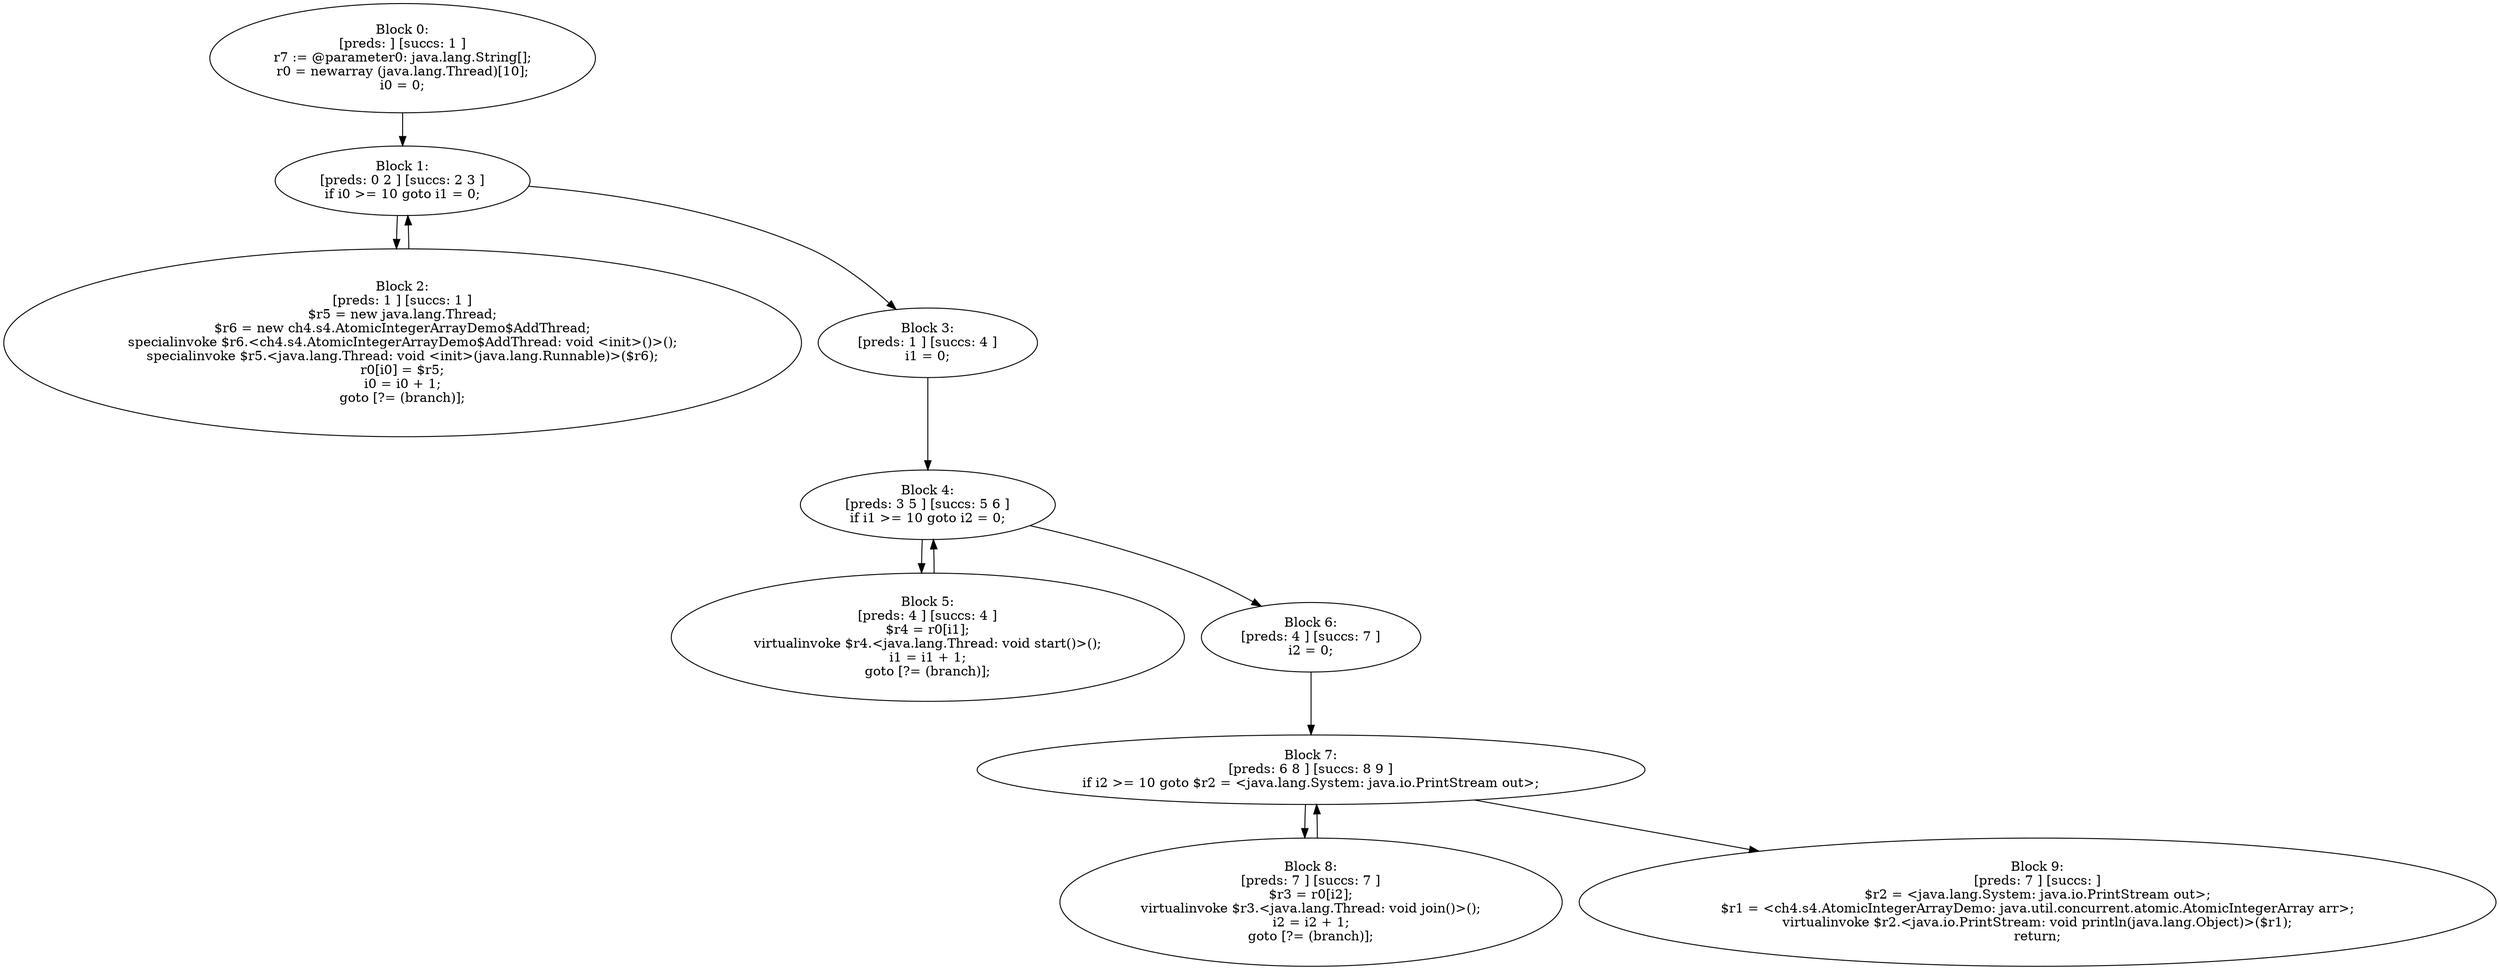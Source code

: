 digraph "unitGraph" {
    "Block 0:
[preds: ] [succs: 1 ]
r7 := @parameter0: java.lang.String[];
r0 = newarray (java.lang.Thread)[10];
i0 = 0;
"
    "Block 1:
[preds: 0 2 ] [succs: 2 3 ]
if i0 >= 10 goto i1 = 0;
"
    "Block 2:
[preds: 1 ] [succs: 1 ]
$r5 = new java.lang.Thread;
$r6 = new ch4.s4.AtomicIntegerArrayDemo$AddThread;
specialinvoke $r6.<ch4.s4.AtomicIntegerArrayDemo$AddThread: void <init>()>();
specialinvoke $r5.<java.lang.Thread: void <init>(java.lang.Runnable)>($r6);
r0[i0] = $r5;
i0 = i0 + 1;
goto [?= (branch)];
"
    "Block 3:
[preds: 1 ] [succs: 4 ]
i1 = 0;
"
    "Block 4:
[preds: 3 5 ] [succs: 5 6 ]
if i1 >= 10 goto i2 = 0;
"
    "Block 5:
[preds: 4 ] [succs: 4 ]
$r4 = r0[i1];
virtualinvoke $r4.<java.lang.Thread: void start()>();
i1 = i1 + 1;
goto [?= (branch)];
"
    "Block 6:
[preds: 4 ] [succs: 7 ]
i2 = 0;
"
    "Block 7:
[preds: 6 8 ] [succs: 8 9 ]
if i2 >= 10 goto $r2 = <java.lang.System: java.io.PrintStream out>;
"
    "Block 8:
[preds: 7 ] [succs: 7 ]
$r3 = r0[i2];
virtualinvoke $r3.<java.lang.Thread: void join()>();
i2 = i2 + 1;
goto [?= (branch)];
"
    "Block 9:
[preds: 7 ] [succs: ]
$r2 = <java.lang.System: java.io.PrintStream out>;
$r1 = <ch4.s4.AtomicIntegerArrayDemo: java.util.concurrent.atomic.AtomicIntegerArray arr>;
virtualinvoke $r2.<java.io.PrintStream: void println(java.lang.Object)>($r1);
return;
"
    "Block 0:
[preds: ] [succs: 1 ]
r7 := @parameter0: java.lang.String[];
r0 = newarray (java.lang.Thread)[10];
i0 = 0;
"->"Block 1:
[preds: 0 2 ] [succs: 2 3 ]
if i0 >= 10 goto i1 = 0;
";
    "Block 1:
[preds: 0 2 ] [succs: 2 3 ]
if i0 >= 10 goto i1 = 0;
"->"Block 2:
[preds: 1 ] [succs: 1 ]
$r5 = new java.lang.Thread;
$r6 = new ch4.s4.AtomicIntegerArrayDemo$AddThread;
specialinvoke $r6.<ch4.s4.AtomicIntegerArrayDemo$AddThread: void <init>()>();
specialinvoke $r5.<java.lang.Thread: void <init>(java.lang.Runnable)>($r6);
r0[i0] = $r5;
i0 = i0 + 1;
goto [?= (branch)];
";
    "Block 1:
[preds: 0 2 ] [succs: 2 3 ]
if i0 >= 10 goto i1 = 0;
"->"Block 3:
[preds: 1 ] [succs: 4 ]
i1 = 0;
";
    "Block 2:
[preds: 1 ] [succs: 1 ]
$r5 = new java.lang.Thread;
$r6 = new ch4.s4.AtomicIntegerArrayDemo$AddThread;
specialinvoke $r6.<ch4.s4.AtomicIntegerArrayDemo$AddThread: void <init>()>();
specialinvoke $r5.<java.lang.Thread: void <init>(java.lang.Runnable)>($r6);
r0[i0] = $r5;
i0 = i0 + 1;
goto [?= (branch)];
"->"Block 1:
[preds: 0 2 ] [succs: 2 3 ]
if i0 >= 10 goto i1 = 0;
";
    "Block 3:
[preds: 1 ] [succs: 4 ]
i1 = 0;
"->"Block 4:
[preds: 3 5 ] [succs: 5 6 ]
if i1 >= 10 goto i2 = 0;
";
    "Block 4:
[preds: 3 5 ] [succs: 5 6 ]
if i1 >= 10 goto i2 = 0;
"->"Block 5:
[preds: 4 ] [succs: 4 ]
$r4 = r0[i1];
virtualinvoke $r4.<java.lang.Thread: void start()>();
i1 = i1 + 1;
goto [?= (branch)];
";
    "Block 4:
[preds: 3 5 ] [succs: 5 6 ]
if i1 >= 10 goto i2 = 0;
"->"Block 6:
[preds: 4 ] [succs: 7 ]
i2 = 0;
";
    "Block 5:
[preds: 4 ] [succs: 4 ]
$r4 = r0[i1];
virtualinvoke $r4.<java.lang.Thread: void start()>();
i1 = i1 + 1;
goto [?= (branch)];
"->"Block 4:
[preds: 3 5 ] [succs: 5 6 ]
if i1 >= 10 goto i2 = 0;
";
    "Block 6:
[preds: 4 ] [succs: 7 ]
i2 = 0;
"->"Block 7:
[preds: 6 8 ] [succs: 8 9 ]
if i2 >= 10 goto $r2 = <java.lang.System: java.io.PrintStream out>;
";
    "Block 7:
[preds: 6 8 ] [succs: 8 9 ]
if i2 >= 10 goto $r2 = <java.lang.System: java.io.PrintStream out>;
"->"Block 8:
[preds: 7 ] [succs: 7 ]
$r3 = r0[i2];
virtualinvoke $r3.<java.lang.Thread: void join()>();
i2 = i2 + 1;
goto [?= (branch)];
";
    "Block 7:
[preds: 6 8 ] [succs: 8 9 ]
if i2 >= 10 goto $r2 = <java.lang.System: java.io.PrintStream out>;
"->"Block 9:
[preds: 7 ] [succs: ]
$r2 = <java.lang.System: java.io.PrintStream out>;
$r1 = <ch4.s4.AtomicIntegerArrayDemo: java.util.concurrent.atomic.AtomicIntegerArray arr>;
virtualinvoke $r2.<java.io.PrintStream: void println(java.lang.Object)>($r1);
return;
";
    "Block 8:
[preds: 7 ] [succs: 7 ]
$r3 = r0[i2];
virtualinvoke $r3.<java.lang.Thread: void join()>();
i2 = i2 + 1;
goto [?= (branch)];
"->"Block 7:
[preds: 6 8 ] [succs: 8 9 ]
if i2 >= 10 goto $r2 = <java.lang.System: java.io.PrintStream out>;
";
}
